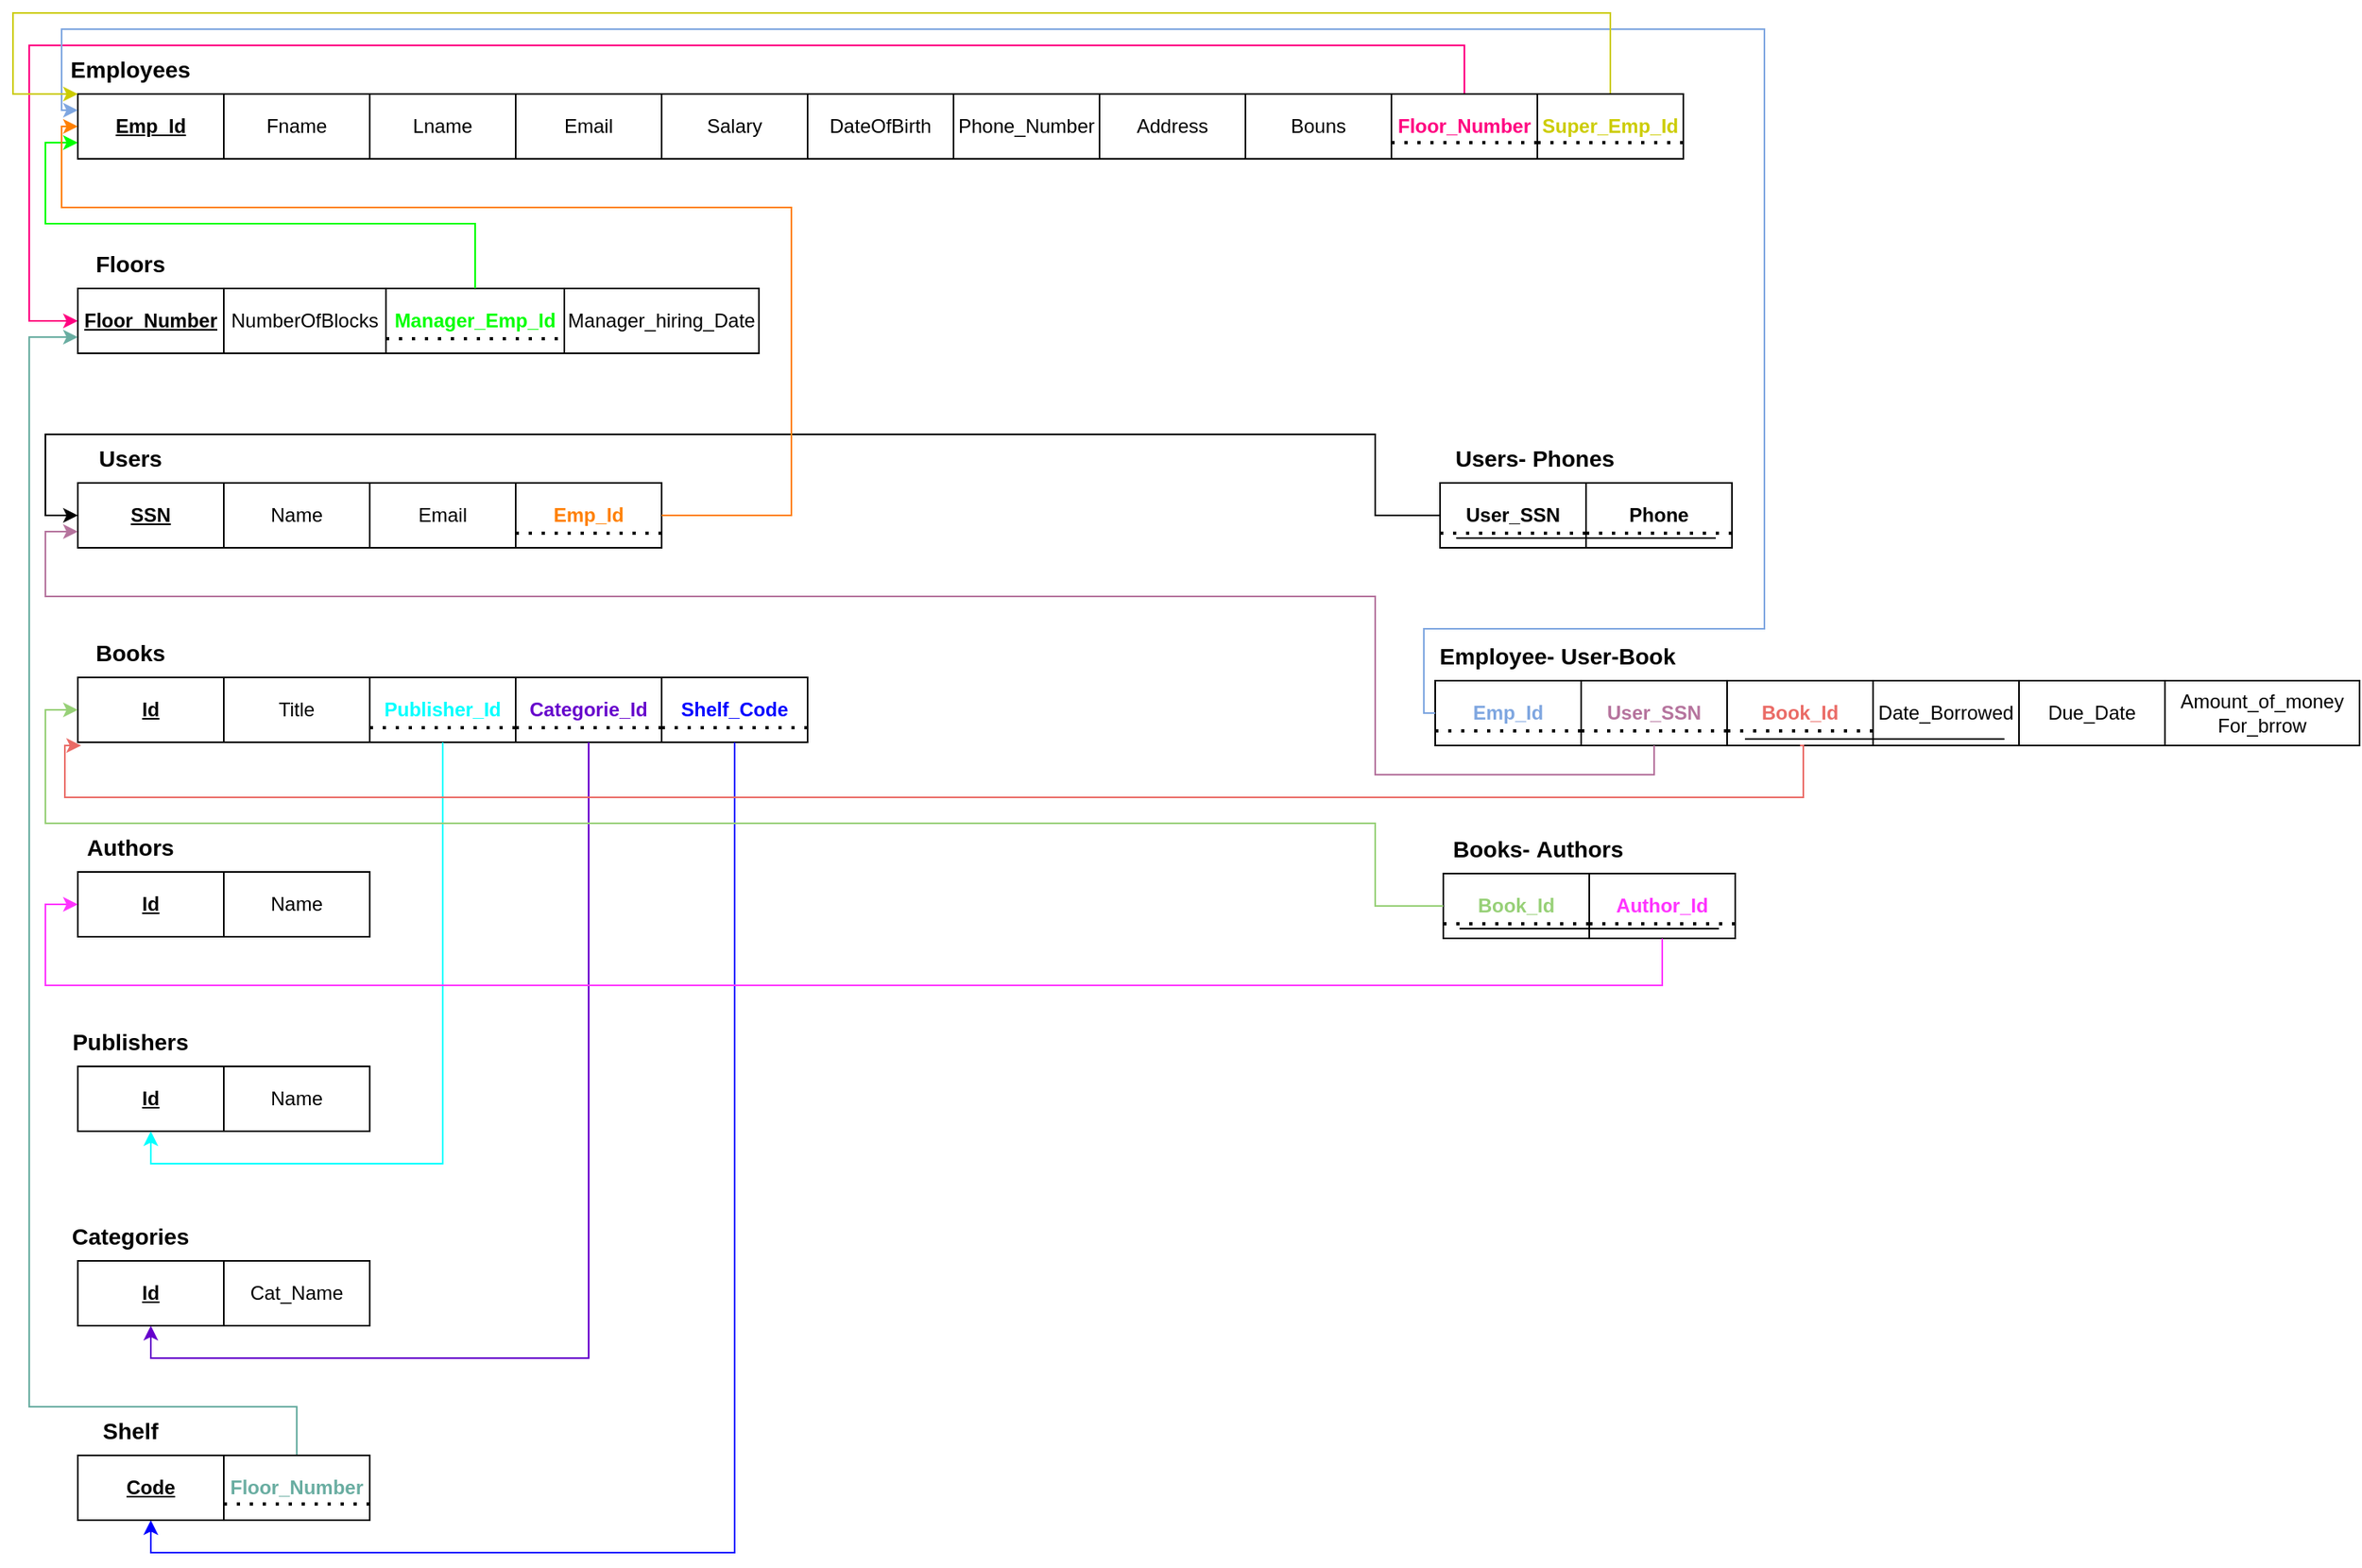 <mxfile version="24.5.4" type="github" pages="2">
  <diagram name="Page-1" id="48r8_cQcaq0VpSJvsRTj">
    <mxGraphModel dx="2261" dy="772" grid="1" gridSize="10" guides="1" tooltips="1" connect="1" arrows="1" fold="1" page="1" pageScale="1" pageWidth="827" pageHeight="1169" math="0" shadow="0">
      <root>
        <mxCell id="0" />
        <mxCell id="1" parent="0" />
        <mxCell id="ifqbsIFiNC7K6bk33Mm2-1" value="&lt;b&gt;&lt;u&gt;Emp_Id&lt;/u&gt;&lt;/b&gt;" style="rounded=0;whiteSpace=wrap;html=1;" parent="1" vertex="1">
          <mxGeometry x="40" y="70" width="90" height="40" as="geometry" />
        </mxCell>
        <mxCell id="ifqbsIFiNC7K6bk33Mm2-2" value="Fname" style="rounded=0;whiteSpace=wrap;html=1;" parent="1" vertex="1">
          <mxGeometry x="130" y="70" width="90" height="40" as="geometry" />
        </mxCell>
        <mxCell id="ifqbsIFiNC7K6bk33Mm2-3" value="&lt;b&gt;&lt;font style=&quot;font-size: 14px;&quot;&gt;Employees&lt;/font&gt;&lt;/b&gt;" style="text;html=1;align=center;verticalAlign=middle;resizable=0;points=[];autosize=1;strokeColor=none;fillColor=none;" parent="1" vertex="1">
          <mxGeometry x="22" y="40" width="100" height="30" as="geometry" />
        </mxCell>
        <mxCell id="ifqbsIFiNC7K6bk33Mm2-4" value="Lname" style="rounded=0;whiteSpace=wrap;html=1;" parent="1" vertex="1">
          <mxGeometry x="220" y="70" width="90" height="40" as="geometry" />
        </mxCell>
        <mxCell id="ifqbsIFiNC7K6bk33Mm2-5" value="Email" style="rounded=0;whiteSpace=wrap;html=1;" parent="1" vertex="1">
          <mxGeometry x="310" y="70" width="90" height="40" as="geometry" />
        </mxCell>
        <mxCell id="ifqbsIFiNC7K6bk33Mm2-6" value="Salary" style="rounded=0;whiteSpace=wrap;html=1;" parent="1" vertex="1">
          <mxGeometry x="400" y="70" width="90" height="40" as="geometry" />
        </mxCell>
        <mxCell id="ifqbsIFiNC7K6bk33Mm2-7" value="DateOfBirth" style="rounded=0;whiteSpace=wrap;html=1;" parent="1" vertex="1">
          <mxGeometry x="490" y="70" width="90" height="40" as="geometry" />
        </mxCell>
        <mxCell id="ifqbsIFiNC7K6bk33Mm2-8" value="Phone_Number" style="rounded=0;whiteSpace=wrap;html=1;" parent="1" vertex="1">
          <mxGeometry x="580" y="70" width="90" height="40" as="geometry" />
        </mxCell>
        <mxCell id="ifqbsIFiNC7K6bk33Mm2-9" value="Address" style="rounded=0;whiteSpace=wrap;html=1;" parent="1" vertex="1">
          <mxGeometry x="670" y="70" width="90" height="40" as="geometry" />
        </mxCell>
        <mxCell id="ifqbsIFiNC7K6bk33Mm2-10" value="" style="group" parent="1" vertex="1" connectable="0">
          <mxGeometry x="760" y="70" width="90" height="40" as="geometry" />
        </mxCell>
        <mxCell id="ifqbsIFiNC7K6bk33Mm2-11" value="Bouns" style="rounded=0;whiteSpace=wrap;html=1;" parent="ifqbsIFiNC7K6bk33Mm2-10" vertex="1">
          <mxGeometry width="90" height="40" as="geometry" />
        </mxCell>
        <mxCell id="ifqbsIFiNC7K6bk33Mm2-13" value="&lt;b&gt;&lt;u&gt;Floor_Number&lt;/u&gt;&lt;/b&gt;" style="rounded=0;whiteSpace=wrap;html=1;" parent="1" vertex="1">
          <mxGeometry x="40" y="190" width="90" height="40" as="geometry" />
        </mxCell>
        <mxCell id="ifqbsIFiNC7K6bk33Mm2-14" value="NumberOfBlocks" style="rounded=0;whiteSpace=wrap;html=1;" parent="1" vertex="1">
          <mxGeometry x="130" y="190" width="100" height="40" as="geometry" />
        </mxCell>
        <mxCell id="ifqbsIFiNC7K6bk33Mm2-15" value="&lt;font style=&quot;font-size: 14px;&quot;&gt;&lt;b&gt;Floors&lt;/b&gt;&lt;/font&gt;" style="text;html=1;align=center;verticalAlign=middle;resizable=0;points=[];autosize=1;strokeColor=none;fillColor=none;" parent="1" vertex="1">
          <mxGeometry x="37" y="160" width="70" height="30" as="geometry" />
        </mxCell>
        <mxCell id="ifqbsIFiNC7K6bk33Mm2-24" value="&lt;b&gt;&lt;u&gt;SSN&lt;/u&gt;&lt;/b&gt;" style="rounded=0;whiteSpace=wrap;html=1;" parent="1" vertex="1">
          <mxGeometry x="40" y="310" width="90" height="40" as="geometry" />
        </mxCell>
        <mxCell id="ifqbsIFiNC7K6bk33Mm2-25" value="Name" style="rounded=0;whiteSpace=wrap;html=1;" parent="1" vertex="1">
          <mxGeometry x="130" y="310" width="90" height="40" as="geometry" />
        </mxCell>
        <mxCell id="ifqbsIFiNC7K6bk33Mm2-26" value="&lt;b&gt;&lt;font style=&quot;font-size: 14px;&quot;&gt;Users&lt;/font&gt;&lt;/b&gt;" style="text;html=1;align=center;verticalAlign=middle;resizable=0;points=[];autosize=1;strokeColor=none;fillColor=none;" parent="1" vertex="1">
          <mxGeometry x="42" y="280" width="60" height="30" as="geometry" />
        </mxCell>
        <mxCell id="ifqbsIFiNC7K6bk33Mm2-27" value="Email" style="rounded=0;whiteSpace=wrap;html=1;" parent="1" vertex="1">
          <mxGeometry x="220" y="310" width="90" height="40" as="geometry" />
        </mxCell>
        <mxCell id="Z6h4m0RtbVxEihFNf78y-1" value="&lt;b&gt;&lt;font style=&quot;font-size: 14px;&quot;&gt;Users&lt;/font&gt;&lt;/b&gt;&lt;b&gt;&lt;font style=&quot;font-size: 14px;&quot;&gt;-&amp;nbsp;&lt;/font&gt;&lt;/b&gt;&lt;font style=&quot;font-size: 14px;&quot;&gt;&lt;b&gt;Phones&lt;/b&gt;&lt;/font&gt;" style="text;html=1;align=center;verticalAlign=middle;resizable=0;points=[];autosize=1;strokeColor=none;fillColor=none;" parent="1" vertex="1">
          <mxGeometry x="878" y="280" width="120" height="30" as="geometry" />
        </mxCell>
        <mxCell id="Z6h4m0RtbVxEihFNf78y-2" value="" style="group" parent="1" vertex="1" connectable="0">
          <mxGeometry x="880" y="310" width="90" height="40" as="geometry" />
        </mxCell>
        <mxCell id="Z6h4m0RtbVxEihFNf78y-3" value="&lt;span style=&quot;text-wrap: nowrap;&quot;&gt;&lt;font style=&quot;font-size: 12px;&quot;&gt;&lt;b&gt;User_SSN&lt;/b&gt;&lt;/font&gt;&lt;/span&gt;" style="rounded=0;whiteSpace=wrap;html=1;" parent="Z6h4m0RtbVxEihFNf78y-2" vertex="1">
          <mxGeometry width="90" height="40" as="geometry" />
        </mxCell>
        <mxCell id="Z6h4m0RtbVxEihFNf78y-4" value="" style="endArrow=none;dashed=1;html=1;dashPattern=1 3;strokeWidth=2;rounded=0;" parent="Z6h4m0RtbVxEihFNf78y-2" edge="1">
          <mxGeometry width="50" height="50" relative="1" as="geometry">
            <mxPoint y="31" as="sourcePoint" />
            <mxPoint x="90" y="31" as="targetPoint" />
          </mxGeometry>
        </mxCell>
        <mxCell id="Z6h4m0RtbVxEihFNf78y-5" value="" style="group" parent="1" vertex="1" connectable="0">
          <mxGeometry x="970" y="310" width="90" height="40" as="geometry" />
        </mxCell>
        <mxCell id="Z6h4m0RtbVxEihFNf78y-6" value="&lt;b style=&quot;text-wrap: nowrap;&quot;&gt;Phone&lt;/b&gt;" style="rounded=0;whiteSpace=wrap;html=1;" parent="Z6h4m0RtbVxEihFNf78y-5" vertex="1">
          <mxGeometry width="90" height="40" as="geometry" />
        </mxCell>
        <mxCell id="Z6h4m0RtbVxEihFNf78y-7" value="" style="endArrow=none;dashed=1;html=1;dashPattern=1 3;strokeWidth=2;rounded=0;" parent="Z6h4m0RtbVxEihFNf78y-5" edge="1">
          <mxGeometry width="50" height="50" relative="1" as="geometry">
            <mxPoint y="31" as="sourcePoint" />
            <mxPoint x="90" y="31" as="targetPoint" />
          </mxGeometry>
        </mxCell>
        <mxCell id="Z6h4m0RtbVxEihFNf78y-8" value="" style="endArrow=none;html=1;rounded=0;" parent="1" edge="1">
          <mxGeometry width="50" height="50" relative="1" as="geometry">
            <mxPoint x="890" y="344" as="sourcePoint" />
            <mxPoint x="1050" y="344" as="targetPoint" />
          </mxGeometry>
        </mxCell>
        <mxCell id="auoGJHAUkfaszxVUS1Kx-1" style="edgeStyle=orthogonalEdgeStyle;rounded=0;orthogonalLoop=1;jettySize=auto;html=1;exitX=0;exitY=0.5;exitDx=0;exitDy=0;entryX=0;entryY=0.5;entryDx=0;entryDy=0;" parent="1" source="Z6h4m0RtbVxEihFNf78y-3" target="ifqbsIFiNC7K6bk33Mm2-24" edge="1">
          <mxGeometry relative="1" as="geometry">
            <Array as="points">
              <mxPoint x="840" y="330" />
              <mxPoint x="840" y="280" />
              <mxPoint x="20" y="280" />
              <mxPoint x="20" y="330" />
            </Array>
          </mxGeometry>
        </mxCell>
        <mxCell id="-uD8cXTovN-aCHkPF-Ff-1" value="&lt;b&gt;&lt;u&gt;Id&lt;/u&gt;&lt;/b&gt;" style="rounded=0;whiteSpace=wrap;html=1;" parent="1" vertex="1">
          <mxGeometry x="40" y="430" width="90" height="40" as="geometry" />
        </mxCell>
        <mxCell id="-uD8cXTovN-aCHkPF-Ff-3" value="&lt;b&gt;&lt;font style=&quot;font-size: 14px;&quot;&gt;Books&lt;/font&gt;&lt;/b&gt;" style="text;html=1;align=center;verticalAlign=middle;resizable=0;points=[];autosize=1;strokeColor=none;fillColor=none;" parent="1" vertex="1">
          <mxGeometry x="37" y="400" width="70" height="30" as="geometry" />
        </mxCell>
        <mxCell id="-uD8cXTovN-aCHkPF-Ff-4" value="Title" style="rounded=0;whiteSpace=wrap;html=1;" parent="1" vertex="1">
          <mxGeometry x="130" y="430" width="90" height="40" as="geometry" />
        </mxCell>
        <mxCell id="-uD8cXTovN-aCHkPF-Ff-11" value="&lt;b&gt;&lt;u&gt;Id&lt;/u&gt;&lt;/b&gt;" style="rounded=0;whiteSpace=wrap;html=1;" parent="1" vertex="1">
          <mxGeometry x="40" y="550" width="90" height="40" as="geometry" />
        </mxCell>
        <mxCell id="-uD8cXTovN-aCHkPF-Ff-12" value="&lt;b&gt;&lt;font style=&quot;font-size: 14px;&quot;&gt;Authors&lt;/font&gt;&lt;/b&gt;" style="text;html=1;align=center;verticalAlign=middle;resizable=0;points=[];autosize=1;strokeColor=none;fillColor=none;" parent="1" vertex="1">
          <mxGeometry x="32" y="520" width="80" height="30" as="geometry" />
        </mxCell>
        <mxCell id="-uD8cXTovN-aCHkPF-Ff-13" value="Name" style="rounded=0;whiteSpace=wrap;html=1;" parent="1" vertex="1">
          <mxGeometry x="130" y="550" width="90" height="40" as="geometry" />
        </mxCell>
        <mxCell id="-uD8cXTovN-aCHkPF-Ff-14" value="&lt;b&gt;&lt;u&gt;Id&lt;/u&gt;&lt;/b&gt;" style="rounded=0;whiteSpace=wrap;html=1;" parent="1" vertex="1">
          <mxGeometry x="40" y="670" width="90" height="40" as="geometry" />
        </mxCell>
        <mxCell id="-uD8cXTovN-aCHkPF-Ff-15" value="&lt;b&gt;&lt;font style=&quot;font-size: 14px;&quot;&gt;Publishers&lt;/font&gt;&lt;/b&gt;" style="text;html=1;align=center;verticalAlign=middle;resizable=0;points=[];autosize=1;strokeColor=none;fillColor=none;" parent="1" vertex="1">
          <mxGeometry x="22" y="640" width="100" height="30" as="geometry" />
        </mxCell>
        <mxCell id="-uD8cXTovN-aCHkPF-Ff-16" value="Name" style="rounded=0;whiteSpace=wrap;html=1;" parent="1" vertex="1">
          <mxGeometry x="130" y="670" width="90" height="40" as="geometry" />
        </mxCell>
        <mxCell id="-uD8cXTovN-aCHkPF-Ff-17" value="&lt;b&gt;&lt;u&gt;Id&lt;/u&gt;&lt;/b&gt;" style="rounded=0;whiteSpace=wrap;html=1;" parent="1" vertex="1">
          <mxGeometry x="40" y="790" width="90" height="40" as="geometry" />
        </mxCell>
        <mxCell id="-uD8cXTovN-aCHkPF-Ff-18" value="&lt;b&gt;&lt;font style=&quot;font-size: 14px;&quot;&gt;Categories&lt;/font&gt;&lt;/b&gt;" style="text;html=1;align=center;verticalAlign=middle;resizable=0;points=[];autosize=1;strokeColor=none;fillColor=none;" parent="1" vertex="1">
          <mxGeometry x="22" y="760" width="100" height="30" as="geometry" />
        </mxCell>
        <mxCell id="-uD8cXTovN-aCHkPF-Ff-19" value="Cat_Name" style="rounded=0;whiteSpace=wrap;html=1;" parent="1" vertex="1">
          <mxGeometry x="130" y="790" width="90" height="40" as="geometry" />
        </mxCell>
        <mxCell id="-uD8cXTovN-aCHkPF-Ff-20" value="&lt;b&gt;&lt;u&gt;Code&lt;/u&gt;&lt;/b&gt;" style="rounded=0;whiteSpace=wrap;html=1;" parent="1" vertex="1">
          <mxGeometry x="40" y="910" width="90" height="40" as="geometry" />
        </mxCell>
        <mxCell id="-uD8cXTovN-aCHkPF-Ff-21" value="&lt;b&gt;&lt;font style=&quot;font-size: 14px;&quot;&gt;Shelf&lt;/font&gt;&lt;/b&gt;" style="text;html=1;align=center;verticalAlign=middle;resizable=0;points=[];autosize=1;strokeColor=none;fillColor=none;" parent="1" vertex="1">
          <mxGeometry x="42" y="880" width="60" height="30" as="geometry" />
        </mxCell>
        <mxCell id="GfRSzQNC6h15IJKP-lV_-1" value="" style="group" parent="1" vertex="1" connectable="0">
          <mxGeometry x="230" y="190" width="110" height="40" as="geometry" />
        </mxCell>
        <mxCell id="GfRSzQNC6h15IJKP-lV_-2" value="&lt;span style=&quot;text-wrap: nowrap;&quot;&gt;&lt;font color=&quot;#00ff00&quot; style=&quot;font-size: 12px;&quot;&gt;&lt;b&gt;Manager_Emp_Id&lt;/b&gt;&lt;/font&gt;&lt;/span&gt;" style="rounded=0;whiteSpace=wrap;html=1;" parent="GfRSzQNC6h15IJKP-lV_-1" vertex="1">
          <mxGeometry width="110.0" height="40" as="geometry" />
        </mxCell>
        <mxCell id="GfRSzQNC6h15IJKP-lV_-3" value="" style="endArrow=none;dashed=1;html=1;dashPattern=1 3;strokeWidth=2;rounded=0;" parent="GfRSzQNC6h15IJKP-lV_-1" edge="1">
          <mxGeometry width="50" height="50" relative="1" as="geometry">
            <mxPoint y="31" as="sourcePoint" />
            <mxPoint x="110.0" y="31" as="targetPoint" />
          </mxGeometry>
        </mxCell>
        <mxCell id="idoKZYTkuQi6-y9X6nNr-1" style="edgeStyle=orthogonalEdgeStyle;rounded=0;orthogonalLoop=1;jettySize=auto;html=1;exitX=0.5;exitY=0;exitDx=0;exitDy=0;strokeColor=#00FF00;entryX=0;entryY=0.75;entryDx=0;entryDy=0;" parent="1" source="GfRSzQNC6h15IJKP-lV_-2" target="ifqbsIFiNC7K6bk33Mm2-1" edge="1">
          <mxGeometry relative="1" as="geometry">
            <mxPoint x="510" y="180" as="targetPoint" />
          </mxGeometry>
        </mxCell>
        <mxCell id="LgdalkXvu7OYn9275jKu-1" style="edgeStyle=orthogonalEdgeStyle;rounded=0;orthogonalLoop=1;jettySize=auto;html=1;exitX=0.5;exitY=0;exitDx=0;exitDy=0;entryX=0;entryY=0.5;entryDx=0;entryDy=0;strokeColor=#FF0080;" parent="1" source="idoKZYTkuQi6-y9X6nNr-2" target="ifqbsIFiNC7K6bk33Mm2-13" edge="1">
          <mxGeometry relative="1" as="geometry">
            <Array as="points">
              <mxPoint x="895" y="40" />
              <mxPoint x="10" y="40" />
              <mxPoint x="10" y="210" />
            </Array>
          </mxGeometry>
        </mxCell>
        <mxCell id="idoKZYTkuQi6-y9X6nNr-2" value="&lt;b&gt;&lt;font color=&quot;#ff0080&quot;&gt;Floor_Number&lt;/font&gt;&lt;/b&gt;" style="rounded=0;whiteSpace=wrap;html=1;" parent="1" vertex="1">
          <mxGeometry x="850" y="70" width="90" height="40" as="geometry" />
        </mxCell>
        <mxCell id="idoKZYTkuQi6-y9X6nNr-3" value="" style="endArrow=none;dashed=1;html=1;dashPattern=1 3;strokeWidth=2;rounded=0;" parent="1" edge="1">
          <mxGeometry width="50" height="50" relative="1" as="geometry">
            <mxPoint x="850" y="100" as="sourcePoint" />
            <mxPoint x="940" y="100" as="targetPoint" />
          </mxGeometry>
        </mxCell>
        <mxCell id="LgdalkXvu7OYn9275jKu-2" value="" style="group" parent="1" vertex="1" connectable="0">
          <mxGeometry x="310" y="310" width="90" height="40" as="geometry" />
        </mxCell>
        <mxCell id="LgdalkXvu7OYn9275jKu-3" value="&lt;span style=&quot;text-wrap: nowrap;&quot;&gt;&lt;font color=&quot;#ff8000&quot; style=&quot;font-size: 12px;&quot;&gt;&lt;b style=&quot;&quot;&gt;Emp_Id&lt;/b&gt;&lt;/font&gt;&lt;/span&gt;" style="rounded=0;whiteSpace=wrap;html=1;" parent="LgdalkXvu7OYn9275jKu-2" vertex="1">
          <mxGeometry width="90" height="40" as="geometry" />
        </mxCell>
        <mxCell id="LgdalkXvu7OYn9275jKu-4" value="" style="endArrow=none;dashed=1;html=1;dashPattern=1 3;strokeWidth=2;rounded=0;" parent="LgdalkXvu7OYn9275jKu-2" edge="1">
          <mxGeometry width="50" height="50" relative="1" as="geometry">
            <mxPoint y="31" as="sourcePoint" />
            <mxPoint x="90" y="31" as="targetPoint" />
          </mxGeometry>
        </mxCell>
        <mxCell id="LgdalkXvu7OYn9275jKu-5" style="edgeStyle=orthogonalEdgeStyle;rounded=0;orthogonalLoop=1;jettySize=auto;html=1;exitX=1;exitY=0.5;exitDx=0;exitDy=0;entryX=0;entryY=0.5;entryDx=0;entryDy=0;strokeColor=#FF8000;" parent="1" source="LgdalkXvu7OYn9275jKu-3" target="ifqbsIFiNC7K6bk33Mm2-1" edge="1">
          <mxGeometry relative="1" as="geometry">
            <Array as="points">
              <mxPoint x="480" y="330" />
              <mxPoint x="480" y="140" />
              <mxPoint x="30" y="140" />
              <mxPoint x="30" y="90" />
            </Array>
          </mxGeometry>
        </mxCell>
        <mxCell id="LgdalkXvu7OYn9275jKu-10" style="edgeStyle=orthogonalEdgeStyle;rounded=0;orthogonalLoop=1;jettySize=auto;html=1;exitX=0.5;exitY=0;exitDx=0;exitDy=0;entryX=0;entryY=0.75;entryDx=0;entryDy=0;strokeColor=#69ADA1;" parent="1" source="LgdalkXvu7OYn9275jKu-6" target="ifqbsIFiNC7K6bk33Mm2-13" edge="1">
          <mxGeometry relative="1" as="geometry">
            <Array as="points">
              <mxPoint x="175" y="880" />
              <mxPoint x="10" y="880" />
              <mxPoint x="10" y="220" />
            </Array>
          </mxGeometry>
        </mxCell>
        <mxCell id="LgdalkXvu7OYn9275jKu-6" value="&lt;b&gt;&lt;font color=&quot;#69ada1&quot;&gt;Floor_Number&lt;/font&gt;&lt;/b&gt;" style="rounded=0;whiteSpace=wrap;html=1;" parent="1" vertex="1">
          <mxGeometry x="130" y="910" width="90" height="40" as="geometry" />
        </mxCell>
        <mxCell id="LgdalkXvu7OYn9275jKu-7" value="" style="endArrow=none;dashed=1;html=1;dashPattern=1 3;strokeWidth=2;rounded=0;" parent="1" edge="1">
          <mxGeometry width="50" height="50" relative="1" as="geometry">
            <mxPoint x="130" y="940" as="sourcePoint" />
            <mxPoint x="220" y="940" as="targetPoint" />
          </mxGeometry>
        </mxCell>
        <mxCell id="LgdalkXvu7OYn9275jKu-12" value="" style="group" parent="1" vertex="1" connectable="0">
          <mxGeometry x="220" y="430" width="90" height="40" as="geometry" />
        </mxCell>
        <mxCell id="LgdalkXvu7OYn9275jKu-13" value="&lt;font color=&quot;#00ffff&quot;&gt;&lt;span style=&quot;text-wrap: nowrap;&quot;&gt;&lt;font style=&quot;font-size: 12px;&quot;&gt;&lt;b&gt;Publisher&lt;/b&gt;&lt;/font&gt;&lt;/span&gt;&lt;span style=&quot;text-wrap: nowrap;&quot;&gt;&lt;font style=&quot;font-size: 12px;&quot;&gt;&lt;b style=&quot;&quot;&gt;_Id&lt;/b&gt;&lt;/font&gt;&lt;/span&gt;&lt;/font&gt;" style="rounded=0;whiteSpace=wrap;html=1;" parent="LgdalkXvu7OYn9275jKu-12" vertex="1">
          <mxGeometry width="90" height="40" as="geometry" />
        </mxCell>
        <mxCell id="LgdalkXvu7OYn9275jKu-14" value="" style="endArrow=none;dashed=1;html=1;dashPattern=1 3;strokeWidth=2;rounded=0;" parent="LgdalkXvu7OYn9275jKu-12" edge="1">
          <mxGeometry width="50" height="50" relative="1" as="geometry">
            <mxPoint y="31" as="sourcePoint" />
            <mxPoint x="90" y="31" as="targetPoint" />
          </mxGeometry>
        </mxCell>
        <mxCell id="LgdalkXvu7OYn9275jKu-15" style="edgeStyle=orthogonalEdgeStyle;rounded=0;orthogonalLoop=1;jettySize=auto;html=1;exitX=0.5;exitY=1;exitDx=0;exitDy=0;entryX=0.5;entryY=1;entryDx=0;entryDy=0;strokeColor=#00FFFF;" parent="1" source="LgdalkXvu7OYn9275jKu-13" target="-uD8cXTovN-aCHkPF-Ff-14" edge="1">
          <mxGeometry relative="1" as="geometry" />
        </mxCell>
        <mxCell id="LgdalkXvu7OYn9275jKu-16" value="" style="group" parent="1" vertex="1" connectable="0">
          <mxGeometry x="310" y="430" width="90" height="40" as="geometry" />
        </mxCell>
        <mxCell id="LgdalkXvu7OYn9275jKu-17" value="&lt;font color=&quot;#6600cc&quot;&gt;&lt;b style=&quot;text-wrap: nowrap;&quot;&gt;&lt;font style=&quot;font-size: 12px;&quot;&gt;Categorie&lt;/font&gt;&lt;/b&gt;&lt;span style=&quot;text-wrap: nowrap;&quot;&gt;&lt;font style=&quot;font-size: 12px;&quot;&gt;&lt;b style=&quot;&quot;&gt;_Id&lt;/b&gt;&lt;/font&gt;&lt;/span&gt;&lt;/font&gt;" style="rounded=0;whiteSpace=wrap;html=1;" parent="LgdalkXvu7OYn9275jKu-16" vertex="1">
          <mxGeometry width="90" height="40" as="geometry" />
        </mxCell>
        <mxCell id="LgdalkXvu7OYn9275jKu-18" value="" style="endArrow=none;dashed=1;html=1;dashPattern=1 3;strokeWidth=2;rounded=0;" parent="LgdalkXvu7OYn9275jKu-16" edge="1">
          <mxGeometry width="50" height="50" relative="1" as="geometry">
            <mxPoint y="31" as="sourcePoint" />
            <mxPoint x="90" y="31" as="targetPoint" />
          </mxGeometry>
        </mxCell>
        <mxCell id="LgdalkXvu7OYn9275jKu-19" style="edgeStyle=orthogonalEdgeStyle;rounded=0;orthogonalLoop=1;jettySize=auto;html=1;entryX=0.5;entryY=1;entryDx=0;entryDy=0;strokeColor=#6600CC;" parent="1" source="LgdalkXvu7OYn9275jKu-17" target="-uD8cXTovN-aCHkPF-Ff-17" edge="1">
          <mxGeometry relative="1" as="geometry">
            <Array as="points">
              <mxPoint x="355" y="850" />
              <mxPoint x="85" y="850" />
            </Array>
          </mxGeometry>
        </mxCell>
        <mxCell id="LgdalkXvu7OYn9275jKu-20" value="" style="group" parent="1" vertex="1" connectable="0">
          <mxGeometry x="400" y="430" width="90" height="40" as="geometry" />
        </mxCell>
        <mxCell id="LgdalkXvu7OYn9275jKu-21" value="&lt;b style=&quot;&quot;&gt;&lt;font color=&quot;#0000ff&quot; style=&quot;font-size: 12px;&quot;&gt;&lt;span style=&quot;text-wrap: nowrap;&quot;&gt;&lt;font style=&quot;&quot;&gt;Shelf_&lt;/font&gt;&lt;/span&gt;Code&lt;/font&gt;&lt;/b&gt;" style="rounded=0;whiteSpace=wrap;html=1;" parent="LgdalkXvu7OYn9275jKu-20" vertex="1">
          <mxGeometry width="90" height="40" as="geometry" />
        </mxCell>
        <mxCell id="LgdalkXvu7OYn9275jKu-22" value="" style="endArrow=none;dashed=1;html=1;dashPattern=1 3;strokeWidth=2;rounded=0;" parent="LgdalkXvu7OYn9275jKu-20" edge="1">
          <mxGeometry width="50" height="50" relative="1" as="geometry">
            <mxPoint y="31" as="sourcePoint" />
            <mxPoint x="90" y="31" as="targetPoint" />
          </mxGeometry>
        </mxCell>
        <mxCell id="LgdalkXvu7OYn9275jKu-24" style="edgeStyle=orthogonalEdgeStyle;rounded=0;orthogonalLoop=1;jettySize=auto;html=1;exitX=0.5;exitY=1;exitDx=0;exitDy=0;entryX=0.5;entryY=1;entryDx=0;entryDy=0;strokeColor=#0000FF;" parent="1" source="LgdalkXvu7OYn9275jKu-21" target="-uD8cXTovN-aCHkPF-Ff-20" edge="1">
          <mxGeometry relative="1" as="geometry" />
        </mxCell>
        <mxCell id="1w7A-ojLdipBDc1vUtEf-1" value="&lt;b&gt;&lt;font style=&quot;font-size: 14px;&quot;&gt;Books&lt;/font&gt;&lt;/b&gt;&lt;b&gt;&lt;font style=&quot;font-size: 14px;&quot;&gt;-&amp;nbsp;&lt;/font&gt;&lt;/b&gt;&lt;b&gt;&lt;font style=&quot;font-size: 14px;&quot;&gt;Authors&lt;/font&gt;&lt;/b&gt;" style="text;html=1;align=center;verticalAlign=middle;resizable=0;points=[];autosize=1;strokeColor=none;fillColor=none;" parent="1" vertex="1">
          <mxGeometry x="875" y="521" width="130" height="30" as="geometry" />
        </mxCell>
        <mxCell id="1w7A-ojLdipBDc1vUtEf-2" value="" style="group" parent="1" vertex="1" connectable="0">
          <mxGeometry x="882" y="551" width="90" height="40" as="geometry" />
        </mxCell>
        <mxCell id="1w7A-ojLdipBDc1vUtEf-3" value="&lt;span style=&quot;text-wrap: nowrap;&quot;&gt;&lt;font color=&quot;#97d077&quot; style=&quot;font-size: 12px;&quot;&gt;&lt;b&gt;Book_Id&lt;/b&gt;&lt;/font&gt;&lt;/span&gt;" style="rounded=0;whiteSpace=wrap;html=1;" parent="1w7A-ojLdipBDc1vUtEf-2" vertex="1">
          <mxGeometry width="90" height="40" as="geometry" />
        </mxCell>
        <mxCell id="1w7A-ojLdipBDc1vUtEf-4" value="" style="endArrow=none;dashed=1;html=1;dashPattern=1 3;strokeWidth=2;rounded=0;" parent="1w7A-ojLdipBDc1vUtEf-2" edge="1">
          <mxGeometry width="50" height="50" relative="1" as="geometry">
            <mxPoint y="31" as="sourcePoint" />
            <mxPoint x="90" y="31" as="targetPoint" />
          </mxGeometry>
        </mxCell>
        <mxCell id="1w7A-ojLdipBDc1vUtEf-5" value="" style="group" parent="1" vertex="1" connectable="0">
          <mxGeometry x="972" y="551" width="90" height="40" as="geometry" />
        </mxCell>
        <mxCell id="1w7A-ojLdipBDc1vUtEf-6" value="&lt;b style=&quot;text-wrap: nowrap;&quot;&gt;&lt;font color=&quot;#ff33ff&quot;&gt;Author_Id&lt;/font&gt;&lt;/b&gt;" style="rounded=0;whiteSpace=wrap;html=1;" parent="1w7A-ojLdipBDc1vUtEf-5" vertex="1">
          <mxGeometry width="90" height="40" as="geometry" />
        </mxCell>
        <mxCell id="1w7A-ojLdipBDc1vUtEf-7" value="" style="endArrow=none;dashed=1;html=1;dashPattern=1 3;strokeWidth=2;rounded=0;" parent="1w7A-ojLdipBDc1vUtEf-5" edge="1">
          <mxGeometry width="50" height="50" relative="1" as="geometry">
            <mxPoint y="31" as="sourcePoint" />
            <mxPoint x="90" y="31" as="targetPoint" />
          </mxGeometry>
        </mxCell>
        <mxCell id="1w7A-ojLdipBDc1vUtEf-8" value="" style="endArrow=none;html=1;rounded=0;" parent="1" edge="1">
          <mxGeometry width="50" height="50" relative="1" as="geometry">
            <mxPoint x="892" y="585" as="sourcePoint" />
            <mxPoint x="1052" y="585" as="targetPoint" />
          </mxGeometry>
        </mxCell>
        <mxCell id="1w7A-ojLdipBDc1vUtEf-9" style="edgeStyle=orthogonalEdgeStyle;rounded=0;orthogonalLoop=1;jettySize=auto;html=1;exitX=0;exitY=0.5;exitDx=0;exitDy=0;entryX=0;entryY=0.5;entryDx=0;entryDy=0;strokeColor=#97D077;" parent="1" source="1w7A-ojLdipBDc1vUtEf-3" target="-uD8cXTovN-aCHkPF-Ff-1" edge="1">
          <mxGeometry relative="1" as="geometry">
            <Array as="points">
              <mxPoint x="840" y="571" />
              <mxPoint x="840" y="520" />
              <mxPoint x="20" y="520" />
              <mxPoint x="20" y="450" />
            </Array>
          </mxGeometry>
        </mxCell>
        <mxCell id="1w7A-ojLdipBDc1vUtEf-10" style="edgeStyle=orthogonalEdgeStyle;rounded=0;orthogonalLoop=1;jettySize=auto;html=1;exitX=0.5;exitY=1;exitDx=0;exitDy=0;entryX=0;entryY=0.5;entryDx=0;entryDy=0;strokeColor=#FF33FF;" parent="1" source="1w7A-ojLdipBDc1vUtEf-6" target="-uD8cXTovN-aCHkPF-Ff-11" edge="1">
          <mxGeometry relative="1" as="geometry">
            <Array as="points">
              <mxPoint x="1017" y="620" />
              <mxPoint x="20" y="620" />
              <mxPoint x="20" y="570" />
            </Array>
          </mxGeometry>
        </mxCell>
        <mxCell id="1w7A-ojLdipBDc1vUtEf-11" value="Manager_hiring_Date" style="rounded=0;whiteSpace=wrap;html=1;" parent="1" vertex="1">
          <mxGeometry x="340" y="190" width="120" height="40" as="geometry" />
        </mxCell>
        <mxCell id="1w7A-ojLdipBDc1vUtEf-12" value="&lt;b&gt;&lt;font style=&quot;font-size: 14px;&quot;&gt;Employee&lt;/font&gt;&lt;/b&gt;&lt;b&gt;&lt;font style=&quot;font-size: 14px;&quot;&gt;-&amp;nbsp;&lt;/font&gt;&lt;/b&gt;&lt;b&gt;&lt;font style=&quot;font-size: 14px;&quot;&gt;User-&lt;/font&gt;&lt;/b&gt;&lt;b&gt;&lt;font style=&quot;font-size: 14px;&quot;&gt;Book&lt;/font&gt;&lt;/b&gt;" style="text;html=1;align=center;verticalAlign=middle;resizable=0;points=[];autosize=1;strokeColor=none;fillColor=none;" parent="1" vertex="1">
          <mxGeometry x="867" y="402" width="170" height="30" as="geometry" />
        </mxCell>
        <mxCell id="1w7A-ojLdipBDc1vUtEf-23" value="" style="group" parent="1" vertex="1" connectable="0">
          <mxGeometry x="967" y="432" width="90" height="40" as="geometry" />
        </mxCell>
        <mxCell id="1w7A-ojLdipBDc1vUtEf-24" value="&lt;span style=&quot;text-wrap: nowrap;&quot;&gt;&lt;font color=&quot;#b5739d&quot; style=&quot;font-size: 12px;&quot;&gt;&lt;b&gt;User_SSN&lt;/b&gt;&lt;/font&gt;&lt;/span&gt;" style="rounded=0;whiteSpace=wrap;html=1;" parent="1w7A-ojLdipBDc1vUtEf-23" vertex="1">
          <mxGeometry width="90" height="40" as="geometry" />
        </mxCell>
        <mxCell id="1w7A-ojLdipBDc1vUtEf-25" value="" style="endArrow=none;dashed=1;html=1;dashPattern=1 3;strokeWidth=2;rounded=0;" parent="1w7A-ojLdipBDc1vUtEf-23" edge="1">
          <mxGeometry width="50" height="50" relative="1" as="geometry">
            <mxPoint y="31" as="sourcePoint" />
            <mxPoint x="90" y="31" as="targetPoint" />
          </mxGeometry>
        </mxCell>
        <mxCell id="1w7A-ojLdipBDc1vUtEf-29" value="" style="group" parent="1" vertex="1" connectable="0">
          <mxGeometry x="1057" y="432" width="90" height="40" as="geometry" />
        </mxCell>
        <mxCell id="1w7A-ojLdipBDc1vUtEf-30" value="&lt;span style=&quot;text-wrap: nowrap;&quot;&gt;&lt;font color=&quot;#ea6b66&quot; style=&quot;font-size: 12px;&quot;&gt;&lt;b style=&quot;&quot;&gt;Book_Id&lt;/b&gt;&lt;/font&gt;&lt;/span&gt;" style="rounded=0;whiteSpace=wrap;html=1;" parent="1w7A-ojLdipBDc1vUtEf-29" vertex="1">
          <mxGeometry width="90" height="40" as="geometry" />
        </mxCell>
        <mxCell id="1w7A-ojLdipBDc1vUtEf-31" value="" style="endArrow=none;dashed=1;html=1;dashPattern=1 3;strokeWidth=2;rounded=0;" parent="1w7A-ojLdipBDc1vUtEf-29" edge="1">
          <mxGeometry width="50" height="50" relative="1" as="geometry">
            <mxPoint y="31" as="sourcePoint" />
            <mxPoint x="90" y="31" as="targetPoint" />
          </mxGeometry>
        </mxCell>
        <mxCell id="1w7A-ojLdipBDc1vUtEf-32" value="" style="group" parent="1" vertex="1" connectable="0">
          <mxGeometry x="877" y="432" width="90" height="40" as="geometry" />
        </mxCell>
        <mxCell id="1w7A-ojLdipBDc1vUtEf-33" value="&lt;span style=&quot;text-wrap: nowrap;&quot;&gt;&lt;font color=&quot;#7ea6e0&quot; style=&quot;font-size: 12px;&quot;&gt;&lt;b style=&quot;&quot;&gt;Emp_Id&lt;/b&gt;&lt;/font&gt;&lt;/span&gt;" style="rounded=0;whiteSpace=wrap;html=1;" parent="1w7A-ojLdipBDc1vUtEf-32" vertex="1">
          <mxGeometry width="90" height="40" as="geometry" />
        </mxCell>
        <mxCell id="1w7A-ojLdipBDc1vUtEf-34" value="" style="endArrow=none;dashed=1;html=1;dashPattern=1 3;strokeWidth=2;rounded=0;" parent="1w7A-ojLdipBDc1vUtEf-32" edge="1">
          <mxGeometry width="50" height="50" relative="1" as="geometry">
            <mxPoint y="31" as="sourcePoint" />
            <mxPoint x="90" y="31" as="targetPoint" />
          </mxGeometry>
        </mxCell>
        <mxCell id="1w7A-ojLdipBDc1vUtEf-35" style="edgeStyle=orthogonalEdgeStyle;rounded=0;orthogonalLoop=1;jettySize=auto;html=1;entryX=0;entryY=0.25;entryDx=0;entryDy=0;strokeColor=#7EA6E0;" parent="1" source="1w7A-ojLdipBDc1vUtEf-33" target="ifqbsIFiNC7K6bk33Mm2-1" edge="1">
          <mxGeometry relative="1" as="geometry">
            <Array as="points">
              <mxPoint x="870" y="452" />
              <mxPoint x="870" y="400" />
              <mxPoint x="1080" y="400" />
              <mxPoint x="1080" y="30" />
              <mxPoint x="30" y="30" />
              <mxPoint x="30" y="80" />
            </Array>
          </mxGeometry>
        </mxCell>
        <mxCell id="1w7A-ojLdipBDc1vUtEf-36" style="edgeStyle=orthogonalEdgeStyle;rounded=0;orthogonalLoop=1;jettySize=auto;html=1;exitX=0.5;exitY=1;exitDx=0;exitDy=0;entryX=0;entryY=0.75;entryDx=0;entryDy=0;strokeColor=#B5739D;" parent="1" source="1w7A-ojLdipBDc1vUtEf-24" target="ifqbsIFiNC7K6bk33Mm2-24" edge="1">
          <mxGeometry relative="1" as="geometry">
            <Array as="points">
              <mxPoint x="1012" y="490" />
              <mxPoint x="840" y="490" />
              <mxPoint x="840" y="380" />
              <mxPoint x="20" y="380" />
              <mxPoint x="20" y="340" />
            </Array>
          </mxGeometry>
        </mxCell>
        <mxCell id="1w7A-ojLdipBDc1vUtEf-37" style="edgeStyle=orthogonalEdgeStyle;rounded=0;orthogonalLoop=1;jettySize=auto;html=1;exitX=0.5;exitY=1;exitDx=0;exitDy=0;entryX=0;entryY=0.75;entryDx=0;entryDy=0;strokeColor=#EA6B66;" parent="1" source="1w7A-ojLdipBDc1vUtEf-30" edge="1">
          <mxGeometry relative="1" as="geometry">
            <mxPoint x="1104" y="484" as="sourcePoint" />
            <mxPoint x="42" y="472" as="targetPoint" />
            <Array as="points">
              <mxPoint x="1104" y="472" />
              <mxPoint x="1104" y="504" />
              <mxPoint x="32" y="504" />
              <mxPoint x="32" y="472" />
            </Array>
          </mxGeometry>
        </mxCell>
        <mxCell id="1w7A-ojLdipBDc1vUtEf-38" value="Due_Date" style="rounded=0;whiteSpace=wrap;html=1;" parent="1" vertex="1">
          <mxGeometry x="1237" y="432" width="90" height="40" as="geometry" />
        </mxCell>
        <mxCell id="1w7A-ojLdipBDc1vUtEf-39" value="Date_Borrowed" style="rounded=0;whiteSpace=wrap;html=1;" parent="1" vertex="1">
          <mxGeometry x="1147" y="432" width="90" height="40" as="geometry" />
        </mxCell>
        <mxCell id="1w7A-ojLdipBDc1vUtEf-40" value="Amount_of_money&lt;br/&gt;For_brrow" style="rounded=0;whiteSpace=wrap;html=1;" parent="1" vertex="1">
          <mxGeometry x="1327" y="432" width="120" height="40" as="geometry" />
        </mxCell>
        <mxCell id="ACm3oMCtRxz6a0AObATu-2" value="" style="endArrow=none;html=1;rounded=0;" edge="1" parent="1">
          <mxGeometry width="50" height="50" relative="1" as="geometry">
            <mxPoint x="1068" y="468" as="sourcePoint" />
            <mxPoint x="1228" y="468" as="targetPoint" />
          </mxGeometry>
        </mxCell>
        <mxCell id="ACm3oMCtRxz6a0AObATu-5" style="edgeStyle=orthogonalEdgeStyle;rounded=0;orthogonalLoop=1;jettySize=auto;html=1;exitX=0.5;exitY=0;exitDx=0;exitDy=0;strokeColor=#CCCC00;entryX=0;entryY=0;entryDx=0;entryDy=0;" edge="1" parent="1" source="ACm3oMCtRxz6a0AObATu-3" target="ifqbsIFiNC7K6bk33Mm2-1">
          <mxGeometry relative="1" as="geometry">
            <mxPoint y="10" as="targetPoint" />
            <Array as="points">
              <mxPoint x="985" y="20" />
              <mxPoint y="20" />
              <mxPoint y="70" />
            </Array>
          </mxGeometry>
        </mxCell>
        <mxCell id="ACm3oMCtRxz6a0AObATu-3" value="&lt;b&gt;&lt;font color=&quot;#cccc00&quot;&gt;Super_Emp_Id&lt;/font&gt;&lt;/b&gt;" style="rounded=0;whiteSpace=wrap;html=1;" vertex="1" parent="1">
          <mxGeometry x="940" y="70" width="90" height="40" as="geometry" />
        </mxCell>
        <mxCell id="ACm3oMCtRxz6a0AObATu-4" value="" style="endArrow=none;dashed=1;html=1;dashPattern=1 3;strokeWidth=2;rounded=0;" edge="1" parent="1">
          <mxGeometry width="50" height="50" relative="1" as="geometry">
            <mxPoint x="940" y="100" as="sourcePoint" />
            <mxPoint x="1030" y="100" as="targetPoint" />
          </mxGeometry>
        </mxCell>
      </root>
    </mxGraphModel>
  </diagram>
  <diagram id="o1uo5GrJhjWH53zKfSuL" name="Page-2">
    <mxGraphModel dx="1674" dy="772" grid="1" gridSize="10" guides="1" tooltips="1" connect="1" arrows="1" fold="1" page="1" pageScale="1" pageWidth="827" pageHeight="1169" math="0" shadow="0">
      <root>
        <mxCell id="0" />
        <mxCell id="1" parent="0" />
        <mxCell id="vRAz7F9bR1ggfxWsGYyU-1" value="&lt;u&gt;&lt;b&gt;Id&lt;/b&gt;&lt;/u&gt;" style="rounded=0;whiteSpace=wrap;html=1;" vertex="1" parent="1">
          <mxGeometry x="40" y="70" width="90" height="40" as="geometry" />
        </mxCell>
        <mxCell id="vRAz7F9bR1ggfxWsGYyU-2" value="Name" style="rounded=0;whiteSpace=wrap;html=1;" vertex="1" parent="1">
          <mxGeometry x="130" y="70" width="90" height="40" as="geometry" />
        </mxCell>
        <mxCell id="vRAz7F9bR1ggfxWsGYyU-3" value="&lt;b&gt;&lt;font style=&quot;font-size: 14px;&quot;&gt;Employees&lt;/font&gt;&lt;/b&gt;" style="text;html=1;align=center;verticalAlign=middle;resizable=0;points=[];autosize=1;strokeColor=none;fillColor=none;" vertex="1" parent="1">
          <mxGeometry x="22" y="40" width="100" height="30" as="geometry" />
        </mxCell>
        <mxCell id="vRAz7F9bR1ggfxWsGYyU-4" value="Adress" style="rounded=0;whiteSpace=wrap;html=1;" vertex="1" parent="1">
          <mxGeometry x="220" y="70" width="90" height="40" as="geometry" />
        </mxCell>
        <mxCell id="vRAz7F9bR1ggfxWsGYyU-5" value="Gender" style="rounded=0;whiteSpace=wrap;html=1;" vertex="1" parent="1">
          <mxGeometry x="310" y="70" width="90" height="40" as="geometry" />
        </mxCell>
        <mxCell id="vRAz7F9bR1ggfxWsGYyU-6" value="Position" style="rounded=0;whiteSpace=wrap;html=1;" vertex="1" parent="1">
          <mxGeometry x="400" y="70" width="90" height="40" as="geometry" />
        </mxCell>
        <mxCell id="vRAz7F9bR1ggfxWsGYyU-7" value="Birth_Day" style="rounded=0;whiteSpace=wrap;html=1;" vertex="1" parent="1">
          <mxGeometry x="490" y="70" width="90" height="40" as="geometry" />
        </mxCell>
        <mxCell id="vRAz7F9bR1ggfxWsGYyU-8" value="Birth_Month" style="rounded=0;whiteSpace=wrap;html=1;" vertex="1" parent="1">
          <mxGeometry x="580" y="70" width="90" height="40" as="geometry" />
        </mxCell>
        <mxCell id="vRAz7F9bR1ggfxWsGYyU-9" value="Birth_Year" style="rounded=0;whiteSpace=wrap;html=1;" vertex="1" parent="1">
          <mxGeometry x="670" y="70" width="90" height="40" as="geometry" />
        </mxCell>
        <mxCell id="vRAz7F9bR1ggfxWsGYyU-10" value="&lt;b&gt;&lt;font style=&quot;font-size: 14px;&quot;&gt;Employees&lt;/font&gt;&lt;/b&gt;&lt;b&gt;&lt;font style=&quot;font-size: 14px;&quot;&gt;&amp;nbsp;-&amp;nbsp;&lt;/font&gt;&lt;font style=&quot;font-size: 14px;&quot;&gt;Qualifications&lt;/font&gt;&lt;/b&gt;" style="text;html=1;align=center;verticalAlign=middle;resizable=0;points=[];autosize=1;strokeColor=none;fillColor=none;" vertex="1" parent="1">
          <mxGeometry x="990" y="40" width="200" height="30" as="geometry" />
        </mxCell>
        <mxCell id="vRAz7F9bR1ggfxWsGYyU-11" value="" style="group" vertex="1" connectable="0" parent="1">
          <mxGeometry x="1001" y="70" width="90" height="40" as="geometry" />
        </mxCell>
        <mxCell id="vRAz7F9bR1ggfxWsGYyU-12" value="&lt;span style=&quot;text-wrap: nowrap;&quot;&gt;&lt;font style=&quot;font-size: 12px;&quot;&gt;&lt;b&gt;Emp_Id&lt;/b&gt;&lt;/font&gt;&lt;/span&gt;" style="rounded=0;whiteSpace=wrap;html=1;" vertex="1" parent="vRAz7F9bR1ggfxWsGYyU-11">
          <mxGeometry width="90" height="40" as="geometry" />
        </mxCell>
        <mxCell id="vRAz7F9bR1ggfxWsGYyU-13" value="" style="endArrow=none;dashed=1;html=1;dashPattern=1 3;strokeWidth=2;rounded=0;" edge="1" parent="vRAz7F9bR1ggfxWsGYyU-11">
          <mxGeometry width="50" height="50" relative="1" as="geometry">
            <mxPoint y="31" as="sourcePoint" />
            <mxPoint x="90" y="31" as="targetPoint" />
          </mxGeometry>
        </mxCell>
        <mxCell id="vRAz7F9bR1ggfxWsGYyU-14" value="" style="group" vertex="1" connectable="0" parent="1">
          <mxGeometry x="1091" y="70" width="90" height="40" as="geometry" />
        </mxCell>
        <mxCell id="vRAz7F9bR1ggfxWsGYyU-15" value="&lt;span style=&quot;text-wrap: nowrap;&quot;&gt;&lt;font style=&quot;font-size: 12px;&quot;&gt;&lt;b&gt;Qualifications&lt;/b&gt;&lt;/font&gt;&lt;/span&gt;" style="rounded=0;whiteSpace=wrap;html=1;" vertex="1" parent="vRAz7F9bR1ggfxWsGYyU-14">
          <mxGeometry width="90" height="40" as="geometry" />
        </mxCell>
        <mxCell id="vRAz7F9bR1ggfxWsGYyU-16" value="" style="endArrow=none;dashed=1;html=1;dashPattern=1 3;strokeWidth=2;rounded=0;" edge="1" parent="vRAz7F9bR1ggfxWsGYyU-14">
          <mxGeometry width="50" height="50" relative="1" as="geometry">
            <mxPoint y="31" as="sourcePoint" />
            <mxPoint x="90" y="31" as="targetPoint" />
          </mxGeometry>
        </mxCell>
        <mxCell id="vRAz7F9bR1ggfxWsGYyU-17" value="" style="endArrow=none;html=1;rounded=0;" edge="1" parent="1">
          <mxGeometry width="50" height="50" relative="1" as="geometry">
            <mxPoint x="1011" y="104" as="sourcePoint" />
            <mxPoint x="1171" y="104" as="targetPoint" />
          </mxGeometry>
        </mxCell>
        <mxCell id="vRAz7F9bR1ggfxWsGYyU-18" style="edgeStyle=orthogonalEdgeStyle;rounded=0;orthogonalLoop=1;jettySize=auto;html=1;exitX=0;exitY=0.5;exitDx=0;exitDy=0;entryX=0;entryY=0.5;entryDx=0;entryDy=0;" edge="1" parent="1" source="vRAz7F9bR1ggfxWsGYyU-12" target="vRAz7F9bR1ggfxWsGYyU-1">
          <mxGeometry relative="1" as="geometry">
            <Array as="points">
              <mxPoint x="960" y="90" />
              <mxPoint x="960" y="40" />
              <mxPoint x="20" y="40" />
              <mxPoint x="20" y="90" />
            </Array>
          </mxGeometry>
        </mxCell>
        <mxCell id="vRAz7F9bR1ggfxWsGYyU-19" value="&lt;u&gt;&lt;b&gt;Id&lt;/b&gt;&lt;/u&gt;" style="rounded=0;whiteSpace=wrap;html=1;" vertex="1" parent="1">
          <mxGeometry x="40" y="180" width="90" height="40" as="geometry" />
        </mxCell>
        <mxCell id="vRAz7F9bR1ggfxWsGYyU-20" value="Name" style="rounded=0;whiteSpace=wrap;html=1;" vertex="1" parent="1">
          <mxGeometry x="130" y="180" width="90" height="40" as="geometry" />
        </mxCell>
        <mxCell id="vRAz7F9bR1ggfxWsGYyU-21" value="&lt;b&gt;&lt;font style=&quot;font-size: 14px;&quot;&gt;Airlines&lt;/font&gt;&lt;/b&gt;" style="text;html=1;align=center;verticalAlign=middle;resizable=0;points=[];autosize=1;strokeColor=none;fillColor=none;" vertex="1" parent="1">
          <mxGeometry x="35" y="150" width="70" height="30" as="geometry" />
        </mxCell>
        <mxCell id="vRAz7F9bR1ggfxWsGYyU-22" value="Contact_preson" style="rounded=0;whiteSpace=wrap;html=1;" vertex="1" parent="1">
          <mxGeometry x="220" y="180" width="90" height="40" as="geometry" />
        </mxCell>
        <mxCell id="vRAz7F9bR1ggfxWsGYyU-23" value="Adress" style="rounded=0;whiteSpace=wrap;html=1;" vertex="1" parent="1">
          <mxGeometry x="310" y="180" width="90" height="40" as="geometry" />
        </mxCell>
        <mxCell id="vRAz7F9bR1ggfxWsGYyU-24" value="&lt;b&gt;&lt;font style=&quot;font-size: 14px;&quot;&gt;Airlines&amp;nbsp;&lt;/font&gt;&lt;/b&gt;&lt;b&gt;&lt;font style=&quot;font-size: 14px;&quot;&gt;-&amp;nbsp;&lt;/font&gt;&lt;/b&gt;&lt;font style=&quot;font-size: 14px;&quot;&gt;&lt;b&gt;Phones&lt;/b&gt;&lt;/font&gt;" style="text;html=1;align=center;verticalAlign=middle;resizable=0;points=[];autosize=1;strokeColor=none;fillColor=none;" vertex="1" parent="1">
          <mxGeometry x="986" y="150" width="140" height="30" as="geometry" />
        </mxCell>
        <mxCell id="vRAz7F9bR1ggfxWsGYyU-25" value="" style="group" vertex="1" connectable="0" parent="1">
          <mxGeometry x="998" y="180" width="90" height="40" as="geometry" />
        </mxCell>
        <mxCell id="vRAz7F9bR1ggfxWsGYyU-26" value="&lt;span style=&quot;text-wrap: nowrap;&quot;&gt;&lt;font style=&quot;font-size: 12px;&quot;&gt;&lt;b&gt;Airline_id&lt;/b&gt;&lt;/font&gt;&lt;/span&gt;" style="rounded=0;whiteSpace=wrap;html=1;" vertex="1" parent="vRAz7F9bR1ggfxWsGYyU-25">
          <mxGeometry width="90" height="40" as="geometry" />
        </mxCell>
        <mxCell id="vRAz7F9bR1ggfxWsGYyU-27" value="" style="endArrow=none;dashed=1;html=1;dashPattern=1 3;strokeWidth=2;rounded=0;" edge="1" parent="vRAz7F9bR1ggfxWsGYyU-25">
          <mxGeometry width="50" height="50" relative="1" as="geometry">
            <mxPoint y="31" as="sourcePoint" />
            <mxPoint x="90" y="31" as="targetPoint" />
          </mxGeometry>
        </mxCell>
        <mxCell id="vRAz7F9bR1ggfxWsGYyU-28" value="" style="group" vertex="1" connectable="0" parent="1">
          <mxGeometry x="1088" y="180" width="90" height="40" as="geometry" />
        </mxCell>
        <mxCell id="vRAz7F9bR1ggfxWsGYyU-29" value="&lt;b style=&quot;text-wrap: nowrap;&quot;&gt;Phone&lt;/b&gt;" style="rounded=0;whiteSpace=wrap;html=1;" vertex="1" parent="vRAz7F9bR1ggfxWsGYyU-28">
          <mxGeometry width="90" height="40" as="geometry" />
        </mxCell>
        <mxCell id="vRAz7F9bR1ggfxWsGYyU-30" value="" style="endArrow=none;dashed=1;html=1;dashPattern=1 3;strokeWidth=2;rounded=0;" edge="1" parent="vRAz7F9bR1ggfxWsGYyU-28">
          <mxGeometry width="50" height="50" relative="1" as="geometry">
            <mxPoint y="31" as="sourcePoint" />
            <mxPoint x="90" y="31" as="targetPoint" />
          </mxGeometry>
        </mxCell>
        <mxCell id="vRAz7F9bR1ggfxWsGYyU-31" value="" style="endArrow=none;html=1;rounded=0;" edge="1" parent="1">
          <mxGeometry width="50" height="50" relative="1" as="geometry">
            <mxPoint x="1008" y="214" as="sourcePoint" />
            <mxPoint x="1168" y="214" as="targetPoint" />
          </mxGeometry>
        </mxCell>
        <mxCell id="vRAz7F9bR1ggfxWsGYyU-32" style="edgeStyle=orthogonalEdgeStyle;rounded=0;orthogonalLoop=1;jettySize=auto;html=1;exitX=0;exitY=0.75;exitDx=0;exitDy=0;entryX=0;entryY=0.5;entryDx=0;entryDy=0;" edge="1" parent="1" source="vRAz7F9bR1ggfxWsGYyU-26" target="vRAz7F9bR1ggfxWsGYyU-19">
          <mxGeometry relative="1" as="geometry">
            <Array as="points">
              <mxPoint x="960" y="210" />
              <mxPoint x="960" y="150" />
              <mxPoint x="20" y="150" />
              <mxPoint x="20" y="200" />
            </Array>
          </mxGeometry>
        </mxCell>
        <mxCell id="vRAz7F9bR1ggfxWsGYyU-33" value="&lt;u&gt;&lt;b&gt;Id&lt;/b&gt;&lt;/u&gt;" style="rounded=0;whiteSpace=wrap;html=1;" vertex="1" parent="1">
          <mxGeometry x="40" y="300" width="90" height="40" as="geometry" />
        </mxCell>
        <mxCell id="vRAz7F9bR1ggfxWsGYyU-34" value="Date" style="rounded=0;whiteSpace=wrap;html=1;" vertex="1" parent="1">
          <mxGeometry x="130" y="300" width="90" height="40" as="geometry" />
        </mxCell>
        <mxCell id="vRAz7F9bR1ggfxWsGYyU-35" value="Amount" style="rounded=0;whiteSpace=wrap;html=1;" vertex="1" parent="1">
          <mxGeometry x="220" y="300" width="90" height="40" as="geometry" />
        </mxCell>
        <mxCell id="vRAz7F9bR1ggfxWsGYyU-36" value="Description" style="rounded=0;whiteSpace=wrap;html=1;" vertex="1" parent="1">
          <mxGeometry x="310" y="300" width="90" height="40" as="geometry" />
        </mxCell>
        <mxCell id="vRAz7F9bR1ggfxWsGYyU-37" value="&lt;b&gt;&lt;font style=&quot;font-size: 14px;&quot;&gt;Transactions&lt;/font&gt;&lt;/b&gt;" style="text;html=1;align=center;verticalAlign=middle;resizable=0;points=[];autosize=1;strokeColor=none;fillColor=none;" vertex="1" parent="1">
          <mxGeometry x="26" y="270" width="110" height="30" as="geometry" />
        </mxCell>
        <mxCell id="vRAz7F9bR1ggfxWsGYyU-38" value="&lt;u&gt;&lt;b&gt;Id&lt;/b&gt;&lt;/u&gt;" style="rounded=0;whiteSpace=wrap;html=1;" vertex="1" parent="1">
          <mxGeometry x="40" y="420" width="90" height="40" as="geometry" />
        </mxCell>
        <mxCell id="vRAz7F9bR1ggfxWsGYyU-39" value="Model" style="rounded=0;whiteSpace=wrap;html=1;" vertex="1" parent="1">
          <mxGeometry x="130" y="420" width="90" height="40" as="geometry" />
        </mxCell>
        <mxCell id="vRAz7F9bR1ggfxWsGYyU-40" value="Capacity" style="rounded=0;whiteSpace=wrap;html=1;" vertex="1" parent="1">
          <mxGeometry x="220" y="420" width="90" height="40" as="geometry" />
        </mxCell>
        <mxCell id="vRAz7F9bR1ggfxWsGYyU-41" value="&lt;b&gt;&lt;font style=&quot;font-size: 14px;&quot;&gt;Aircraft&lt;/font&gt;&lt;/b&gt;" style="text;html=1;align=center;verticalAlign=middle;resizable=0;points=[];autosize=1;strokeColor=none;fillColor=none;" vertex="1" parent="1">
          <mxGeometry x="35" y="390" width="70" height="30" as="geometry" />
        </mxCell>
        <mxCell id="vRAz7F9bR1ggfxWsGYyU-42" value="&lt;u&gt;&lt;b&gt;Id&lt;/b&gt;&lt;/u&gt;" style="rounded=0;whiteSpace=wrap;html=1;" vertex="1" parent="1">
          <mxGeometry x="40" y="540" width="90" height="40" as="geometry" />
        </mxCell>
        <mxCell id="vRAz7F9bR1ggfxWsGYyU-43" value="Classification" style="rounded=0;whiteSpace=wrap;html=1;" vertex="1" parent="1">
          <mxGeometry x="130" y="540" width="90" height="40" as="geometry" />
        </mxCell>
        <mxCell id="vRAz7F9bR1ggfxWsGYyU-44" value="Maj_Pilot" style="rounded=0;whiteSpace=wrap;html=1;" vertex="1" parent="1">
          <mxGeometry x="310" y="420" width="90" height="40" as="geometry" />
        </mxCell>
        <mxCell id="vRAz7F9bR1ggfxWsGYyU-45" value="&lt;b&gt;&lt;font style=&quot;font-size: 14px;&quot;&gt;Route&lt;/font&gt;&lt;/b&gt;" style="text;html=1;align=center;verticalAlign=middle;resizable=0;points=[];autosize=1;strokeColor=none;fillColor=none;" vertex="1" parent="1">
          <mxGeometry x="40" y="510" width="60" height="30" as="geometry" />
        </mxCell>
        <mxCell id="vRAz7F9bR1ggfxWsGYyU-46" value="Assis_Pilot" style="rounded=0;whiteSpace=wrap;html=1;" vertex="1" parent="1">
          <mxGeometry x="400" y="420" width="90" height="40" as="geometry" />
        </mxCell>
        <mxCell id="vRAz7F9bR1ggfxWsGYyU-47" value="Host 1" style="rounded=0;whiteSpace=wrap;html=1;" vertex="1" parent="1">
          <mxGeometry x="490" y="420" width="90" height="40" as="geometry" />
        </mxCell>
        <mxCell id="vRAz7F9bR1ggfxWsGYyU-48" value="Host 2" style="rounded=0;whiteSpace=wrap;html=1;" vertex="1" parent="1">
          <mxGeometry x="580" y="420" width="90" height="40" as="geometry" />
        </mxCell>
        <mxCell id="vRAz7F9bR1ggfxWsGYyU-49" value="Orgin" style="rounded=0;whiteSpace=wrap;html=1;" vertex="1" parent="1">
          <mxGeometry x="220" y="540" width="90" height="40" as="geometry" />
        </mxCell>
        <mxCell id="vRAz7F9bR1ggfxWsGYyU-50" value="Destination" style="rounded=0;whiteSpace=wrap;html=1;" vertex="1" parent="1">
          <mxGeometry x="310" y="540" width="90" height="40" as="geometry" />
        </mxCell>
        <mxCell id="vRAz7F9bR1ggfxWsGYyU-51" value="Distance" style="rounded=0;whiteSpace=wrap;html=1;" vertex="1" parent="1">
          <mxGeometry x="400" y="540" width="90" height="40" as="geometry" />
        </mxCell>
        <mxCell id="vRAz7F9bR1ggfxWsGYyU-52" value="" style="group" vertex="1" connectable="0" parent="1">
          <mxGeometry x="760" y="70" width="90" height="40" as="geometry" />
        </mxCell>
        <mxCell id="vRAz7F9bR1ggfxWsGYyU-53" value="&lt;span style=&quot;text-wrap: nowrap;&quot;&gt;&lt;font color=&quot;#00c400&quot; style=&quot;font-size: 12px;&quot;&gt;&lt;b&gt;Airline_Id&lt;/b&gt;&lt;/font&gt;&lt;/span&gt;" style="rounded=0;whiteSpace=wrap;html=1;" vertex="1" parent="vRAz7F9bR1ggfxWsGYyU-52">
          <mxGeometry width="90" height="40" as="geometry" />
        </mxCell>
        <mxCell id="vRAz7F9bR1ggfxWsGYyU-54" value="" style="endArrow=none;dashed=1;html=1;dashPattern=1 3;strokeWidth=2;rounded=0;" edge="1" parent="vRAz7F9bR1ggfxWsGYyU-52">
          <mxGeometry width="50" height="50" relative="1" as="geometry">
            <mxPoint y="31" as="sourcePoint" />
            <mxPoint x="90" y="31" as="targetPoint" />
          </mxGeometry>
        </mxCell>
        <mxCell id="vRAz7F9bR1ggfxWsGYyU-55" style="edgeStyle=orthogonalEdgeStyle;rounded=0;orthogonalLoop=1;jettySize=auto;html=1;exitX=0.5;exitY=1;exitDx=0;exitDy=0;entryX=0.5;entryY=1;entryDx=0;entryDy=0;strokeColor=#00C400;" edge="1" parent="1" source="vRAz7F9bR1ggfxWsGYyU-53" target="vRAz7F9bR1ggfxWsGYyU-19">
          <mxGeometry relative="1" as="geometry" />
        </mxCell>
        <mxCell id="vRAz7F9bR1ggfxWsGYyU-56" value="" style="group" vertex="1" connectable="0" parent="1">
          <mxGeometry x="670" y="420" width="90" height="40" as="geometry" />
        </mxCell>
        <mxCell id="vRAz7F9bR1ggfxWsGYyU-57" value="&lt;span style=&quot;text-wrap: nowrap;&quot;&gt;&lt;font color=&quot;#994c00&quot; style=&quot;font-size: 12px;&quot;&gt;&lt;b style=&quot;&quot;&gt;Airline_Id&lt;/b&gt;&lt;/font&gt;&lt;/span&gt;" style="rounded=0;whiteSpace=wrap;html=1;" vertex="1" parent="vRAz7F9bR1ggfxWsGYyU-56">
          <mxGeometry width="90" height="40" as="geometry" />
        </mxCell>
        <mxCell id="vRAz7F9bR1ggfxWsGYyU-58" value="" style="endArrow=none;dashed=1;html=1;dashPattern=1 3;strokeWidth=2;rounded=0;" edge="1" parent="vRAz7F9bR1ggfxWsGYyU-56">
          <mxGeometry width="50" height="50" relative="1" as="geometry">
            <mxPoint y="31" as="sourcePoint" />
            <mxPoint x="90" y="31" as="targetPoint" />
          </mxGeometry>
        </mxCell>
        <mxCell id="vRAz7F9bR1ggfxWsGYyU-59" style="edgeStyle=orthogonalEdgeStyle;rounded=0;orthogonalLoop=1;jettySize=auto;html=1;exitX=0.5;exitY=0;exitDx=0;exitDy=0;entryX=0.344;entryY=0.95;entryDx=0;entryDy=0;entryPerimeter=0;strokeColor=#994C00;" edge="1" parent="1" source="vRAz7F9bR1ggfxWsGYyU-57" target="vRAz7F9bR1ggfxWsGYyU-19">
          <mxGeometry relative="1" as="geometry">
            <Array as="points">
              <mxPoint x="715" y="250" />
              <mxPoint x="71" y="250" />
            </Array>
          </mxGeometry>
        </mxCell>
        <mxCell id="vRAz7F9bR1ggfxWsGYyU-60" value="" style="group" vertex="1" connectable="0" parent="1">
          <mxGeometry x="400" y="300" width="90" height="40" as="geometry" />
        </mxCell>
        <mxCell id="vRAz7F9bR1ggfxWsGYyU-61" value="&lt;span style=&quot;text-wrap: nowrap;&quot;&gt;&lt;font color=&quot;#99004d&quot; style=&quot;font-size: 12px;&quot;&gt;&lt;b style=&quot;&quot;&gt;Airline_Id&lt;/b&gt;&lt;/font&gt;&lt;/span&gt;" style="rounded=0;whiteSpace=wrap;html=1;" vertex="1" parent="vRAz7F9bR1ggfxWsGYyU-60">
          <mxGeometry width="90" height="40" as="geometry" />
        </mxCell>
        <mxCell id="vRAz7F9bR1ggfxWsGYyU-62" value="" style="endArrow=none;dashed=1;html=1;dashPattern=1 3;strokeWidth=2;rounded=0;" edge="1" parent="vRAz7F9bR1ggfxWsGYyU-60">
          <mxGeometry width="50" height="50" relative="1" as="geometry">
            <mxPoint y="31" as="sourcePoint" />
            <mxPoint x="90" y="31" as="targetPoint" />
          </mxGeometry>
        </mxCell>
        <mxCell id="vRAz7F9bR1ggfxWsGYyU-63" style="edgeStyle=orthogonalEdgeStyle;rounded=0;orthogonalLoop=1;jettySize=auto;html=1;exitX=0.5;exitY=0;exitDx=0;exitDy=0;entryX=0.167;entryY=1;entryDx=0;entryDy=0;entryPerimeter=0;strokeColor=#99004D;" edge="1" parent="1" source="vRAz7F9bR1ggfxWsGYyU-61" target="vRAz7F9bR1ggfxWsGYyU-19">
          <mxGeometry relative="1" as="geometry">
            <Array as="points">
              <mxPoint x="445" y="260" />
              <mxPoint x="55" y="260" />
            </Array>
          </mxGeometry>
        </mxCell>
        <mxCell id="vRAz7F9bR1ggfxWsGYyU-64" value="&lt;b&gt;&lt;font style=&quot;font-size: 14px;&quot;&gt;Aircraft&lt;/font&gt;&lt;/b&gt;&lt;b&gt;&lt;font style=&quot;font-size: 14px;&quot;&gt;&amp;nbsp;&lt;/font&gt;&lt;/b&gt;&lt;b&gt;&lt;font style=&quot;font-size: 14px;&quot;&gt;-&amp;nbsp;&lt;/font&gt;&lt;/b&gt;&lt;b&gt;&lt;font style=&quot;font-size: 14px;&quot;&gt;Route&lt;/font&gt;&lt;/b&gt;" style="text;html=1;align=center;verticalAlign=middle;resizable=0;points=[];autosize=1;strokeColor=none;fillColor=none;" vertex="1" parent="1">
          <mxGeometry x="26" y="630" width="130" height="30" as="geometry" />
        </mxCell>
        <mxCell id="vRAz7F9bR1ggfxWsGYyU-65" value="" style="group" vertex="1" connectable="0" parent="1">
          <mxGeometry x="39" y="660" width="90" height="40" as="geometry" />
        </mxCell>
        <mxCell id="vRAz7F9bR1ggfxWsGYyU-66" value="&lt;b style=&quot;text-wrap: nowrap;&quot;&gt;&lt;font color=&quot;#ea6b66&quot; style=&quot;font-size: 12px;&quot;&gt;Aircraft&lt;/font&gt;&lt;/b&gt;&lt;span style=&quot;text-wrap: nowrap;&quot;&gt;&lt;font color=&quot;#ea6b66&quot; style=&quot;font-size: 12px;&quot;&gt;&lt;b&gt;_id&lt;/b&gt;&lt;/font&gt;&lt;/span&gt;" style="rounded=0;whiteSpace=wrap;html=1;" vertex="1" parent="vRAz7F9bR1ggfxWsGYyU-65">
          <mxGeometry width="90" height="40" as="geometry" />
        </mxCell>
        <mxCell id="vRAz7F9bR1ggfxWsGYyU-67" value="" style="endArrow=none;dashed=1;html=1;dashPattern=1 3;strokeWidth=2;rounded=0;" edge="1" parent="vRAz7F9bR1ggfxWsGYyU-65">
          <mxGeometry width="50" height="50" relative="1" as="geometry">
            <mxPoint y="31" as="sourcePoint" />
            <mxPoint x="90" y="31" as="targetPoint" />
          </mxGeometry>
        </mxCell>
        <mxCell id="vRAz7F9bR1ggfxWsGYyU-68" value="" style="group" vertex="1" connectable="0" parent="1">
          <mxGeometry x="129" y="660" width="90" height="40" as="geometry" />
        </mxCell>
        <mxCell id="vRAz7F9bR1ggfxWsGYyU-69" value="&lt;b style=&quot;text-wrap: nowrap;&quot;&gt;&lt;font color=&quot;#999900&quot;&gt;Route_Id&lt;/font&gt;&lt;/b&gt;" style="rounded=0;whiteSpace=wrap;html=1;" vertex="1" parent="vRAz7F9bR1ggfxWsGYyU-68">
          <mxGeometry width="90" height="40" as="geometry" />
        </mxCell>
        <mxCell id="vRAz7F9bR1ggfxWsGYyU-70" value="" style="endArrow=none;dashed=1;html=1;dashPattern=1 3;strokeWidth=2;rounded=0;" edge="1" parent="vRAz7F9bR1ggfxWsGYyU-68">
          <mxGeometry width="50" height="50" relative="1" as="geometry">
            <mxPoint y="31" as="sourcePoint" />
            <mxPoint x="90" y="31" as="targetPoint" />
          </mxGeometry>
        </mxCell>
        <mxCell id="vRAz7F9bR1ggfxWsGYyU-71" value="" style="endArrow=none;html=1;rounded=0;" edge="1" parent="1">
          <mxGeometry width="50" height="50" relative="1" as="geometry">
            <mxPoint x="49" y="694" as="sourcePoint" />
            <mxPoint x="209" y="694" as="targetPoint" />
          </mxGeometry>
        </mxCell>
        <mxCell id="vRAz7F9bR1ggfxWsGYyU-72" value="Num_of_Passengers" style="rounded=0;whiteSpace=wrap;html=1;" vertex="1" parent="1">
          <mxGeometry x="220" y="660" width="119" height="40" as="geometry" />
        </mxCell>
        <mxCell id="vRAz7F9bR1ggfxWsGYyU-73" value="Price" style="rounded=0;whiteSpace=wrap;html=1;" vertex="1" parent="1">
          <mxGeometry x="339" y="660" width="90" height="40" as="geometry" />
        </mxCell>
        <mxCell id="vRAz7F9bR1ggfxWsGYyU-74" value="Departure" style="rounded=0;whiteSpace=wrap;html=1;" vertex="1" parent="1">
          <mxGeometry x="429" y="660" width="90" height="40" as="geometry" />
        </mxCell>
        <mxCell id="vRAz7F9bR1ggfxWsGYyU-75" value="Arrival" style="rounded=0;whiteSpace=wrap;html=1;" vertex="1" parent="1">
          <mxGeometry x="519" y="660" width="90" height="40" as="geometry" />
        </mxCell>
        <mxCell id="vRAz7F9bR1ggfxWsGYyU-76" value="Duration" style="rounded=0;whiteSpace=wrap;html=1;" vertex="1" parent="1">
          <mxGeometry x="603" y="660" width="90" height="40" as="geometry" />
        </mxCell>
        <mxCell id="vRAz7F9bR1ggfxWsGYyU-77" style="edgeStyle=orthogonalEdgeStyle;rounded=0;orthogonalLoop=1;jettySize=auto;html=1;exitX=0.5;exitY=1;exitDx=0;exitDy=0;entryX=0;entryY=0.5;entryDx=0;entryDy=0;strokeColor=#EA6B66;" edge="1" parent="1" source="vRAz7F9bR1ggfxWsGYyU-66" target="vRAz7F9bR1ggfxWsGYyU-38">
          <mxGeometry relative="1" as="geometry">
            <Array as="points">
              <mxPoint x="84" y="720" />
              <mxPoint x="10" y="720" />
              <mxPoint x="10" y="440" />
            </Array>
          </mxGeometry>
        </mxCell>
        <mxCell id="vRAz7F9bR1ggfxWsGYyU-78" style="edgeStyle=orthogonalEdgeStyle;rounded=0;orthogonalLoop=1;jettySize=auto;html=1;exitX=0.5;exitY=1;exitDx=0;exitDy=0;entryX=0;entryY=0.5;entryDx=0;entryDy=0;strokeColor=#999900;" edge="1" parent="1" source="vRAz7F9bR1ggfxWsGYyU-69" target="vRAz7F9bR1ggfxWsGYyU-42">
          <mxGeometry relative="1" as="geometry">
            <Array as="points">
              <mxPoint x="174" y="710" />
              <mxPoint x="20" y="710" />
              <mxPoint x="20" y="560" />
            </Array>
          </mxGeometry>
        </mxCell>
      </root>
    </mxGraphModel>
  </diagram>
</mxfile>
